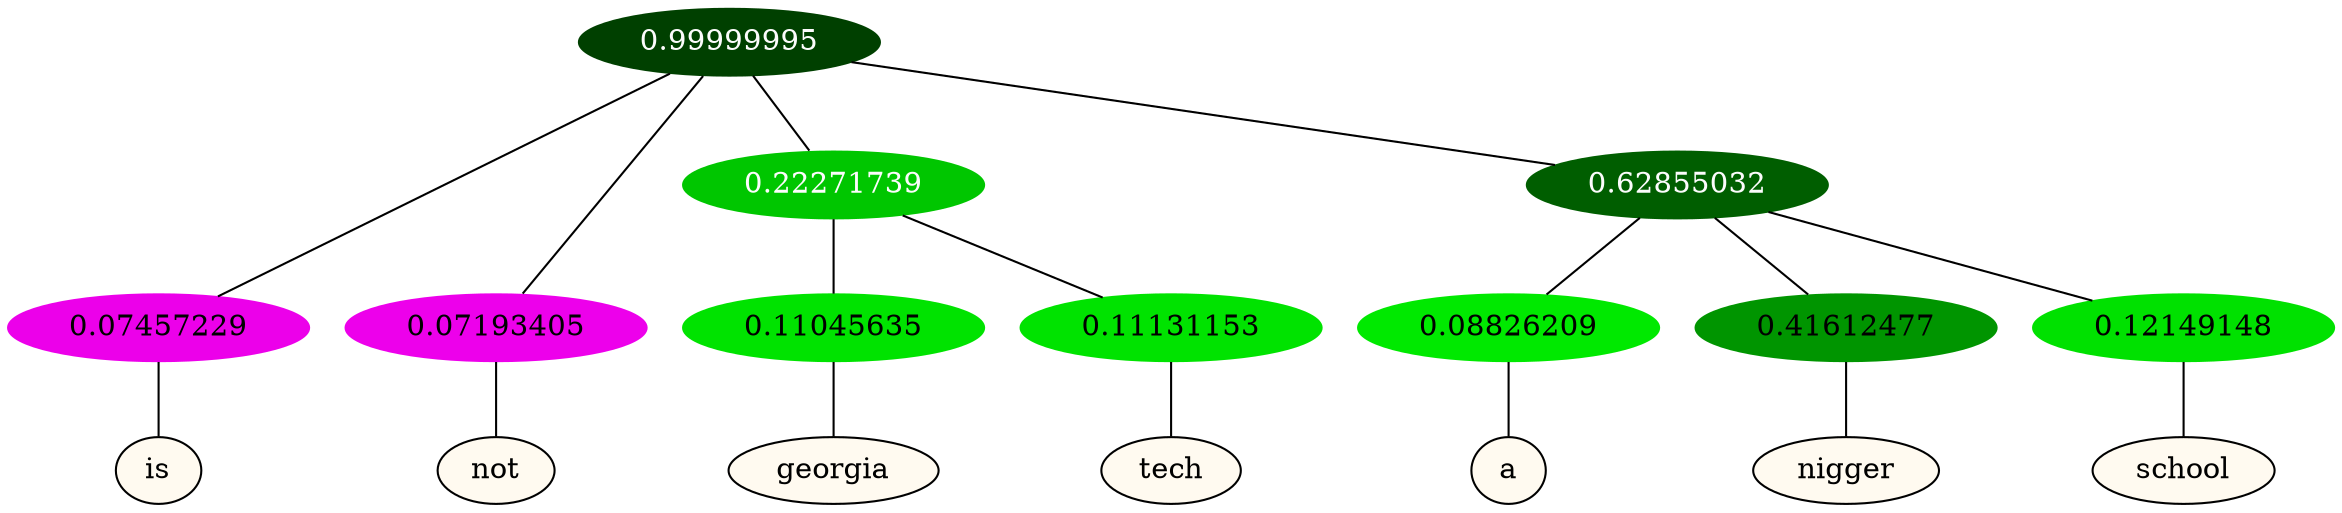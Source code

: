 graph {
	node [format=png height=0.15 nodesep=0.001 ordering=out overlap=prism overlap_scaling=0.01 ranksep=0.001 ratio=0.2 style=filled width=0.15]
	{
		rank=same
		a_w_1 [label=is color=black fillcolor=floralwhite style="filled,solid"]
		a_w_2 [label=not color=black fillcolor=floralwhite style="filled,solid"]
		a_w_5 [label=georgia color=black fillcolor=floralwhite style="filled,solid"]
		a_w_6 [label=tech color=black fillcolor=floralwhite style="filled,solid"]
		a_w_7 [label=a color=black fillcolor=floralwhite style="filled,solid"]
		a_w_8 [label=nigger color=black fillcolor=floralwhite style="filled,solid"]
		a_w_9 [label=school color=black fillcolor=floralwhite style="filled,solid"]
	}
	a_n_1 -- a_w_1
	a_n_2 -- a_w_2
	a_n_5 -- a_w_5
	a_n_6 -- a_w_6
	a_n_7 -- a_w_7
	a_n_8 -- a_w_8
	a_n_9 -- a_w_9
	{
		rank=same
		a_n_1 [label=0.07457229 color="0.835 1.000 0.925" fontcolor=black]
		a_n_2 [label=0.07193405 color="0.835 1.000 0.928" fontcolor=black]
		a_n_5 [label=0.11045635 color="0.334 1.000 0.890" fontcolor=black]
		a_n_6 [label=0.11131153 color="0.334 1.000 0.889" fontcolor=black]
		a_n_7 [label=0.08826209 color="0.334 1.000 0.912" fontcolor=black]
		a_n_8 [label=0.41612477 color="0.334 1.000 0.584" fontcolor=black]
		a_n_9 [label=0.12149148 color="0.334 1.000 0.879" fontcolor=black]
	}
	a_n_0 [label=0.99999995 color="0.334 1.000 0.250" fontcolor=grey99]
	a_n_0 -- a_n_1
	a_n_0 -- a_n_2
	a_n_3 [label=0.22271739 color="0.334 1.000 0.777" fontcolor=grey99]
	a_n_0 -- a_n_3
	a_n_4 [label=0.62855032 color="0.334 1.000 0.371" fontcolor=grey99]
	a_n_0 -- a_n_4
	a_n_3 -- a_n_5
	a_n_3 -- a_n_6
	a_n_4 -- a_n_7
	a_n_4 -- a_n_8
	a_n_4 -- a_n_9
}
